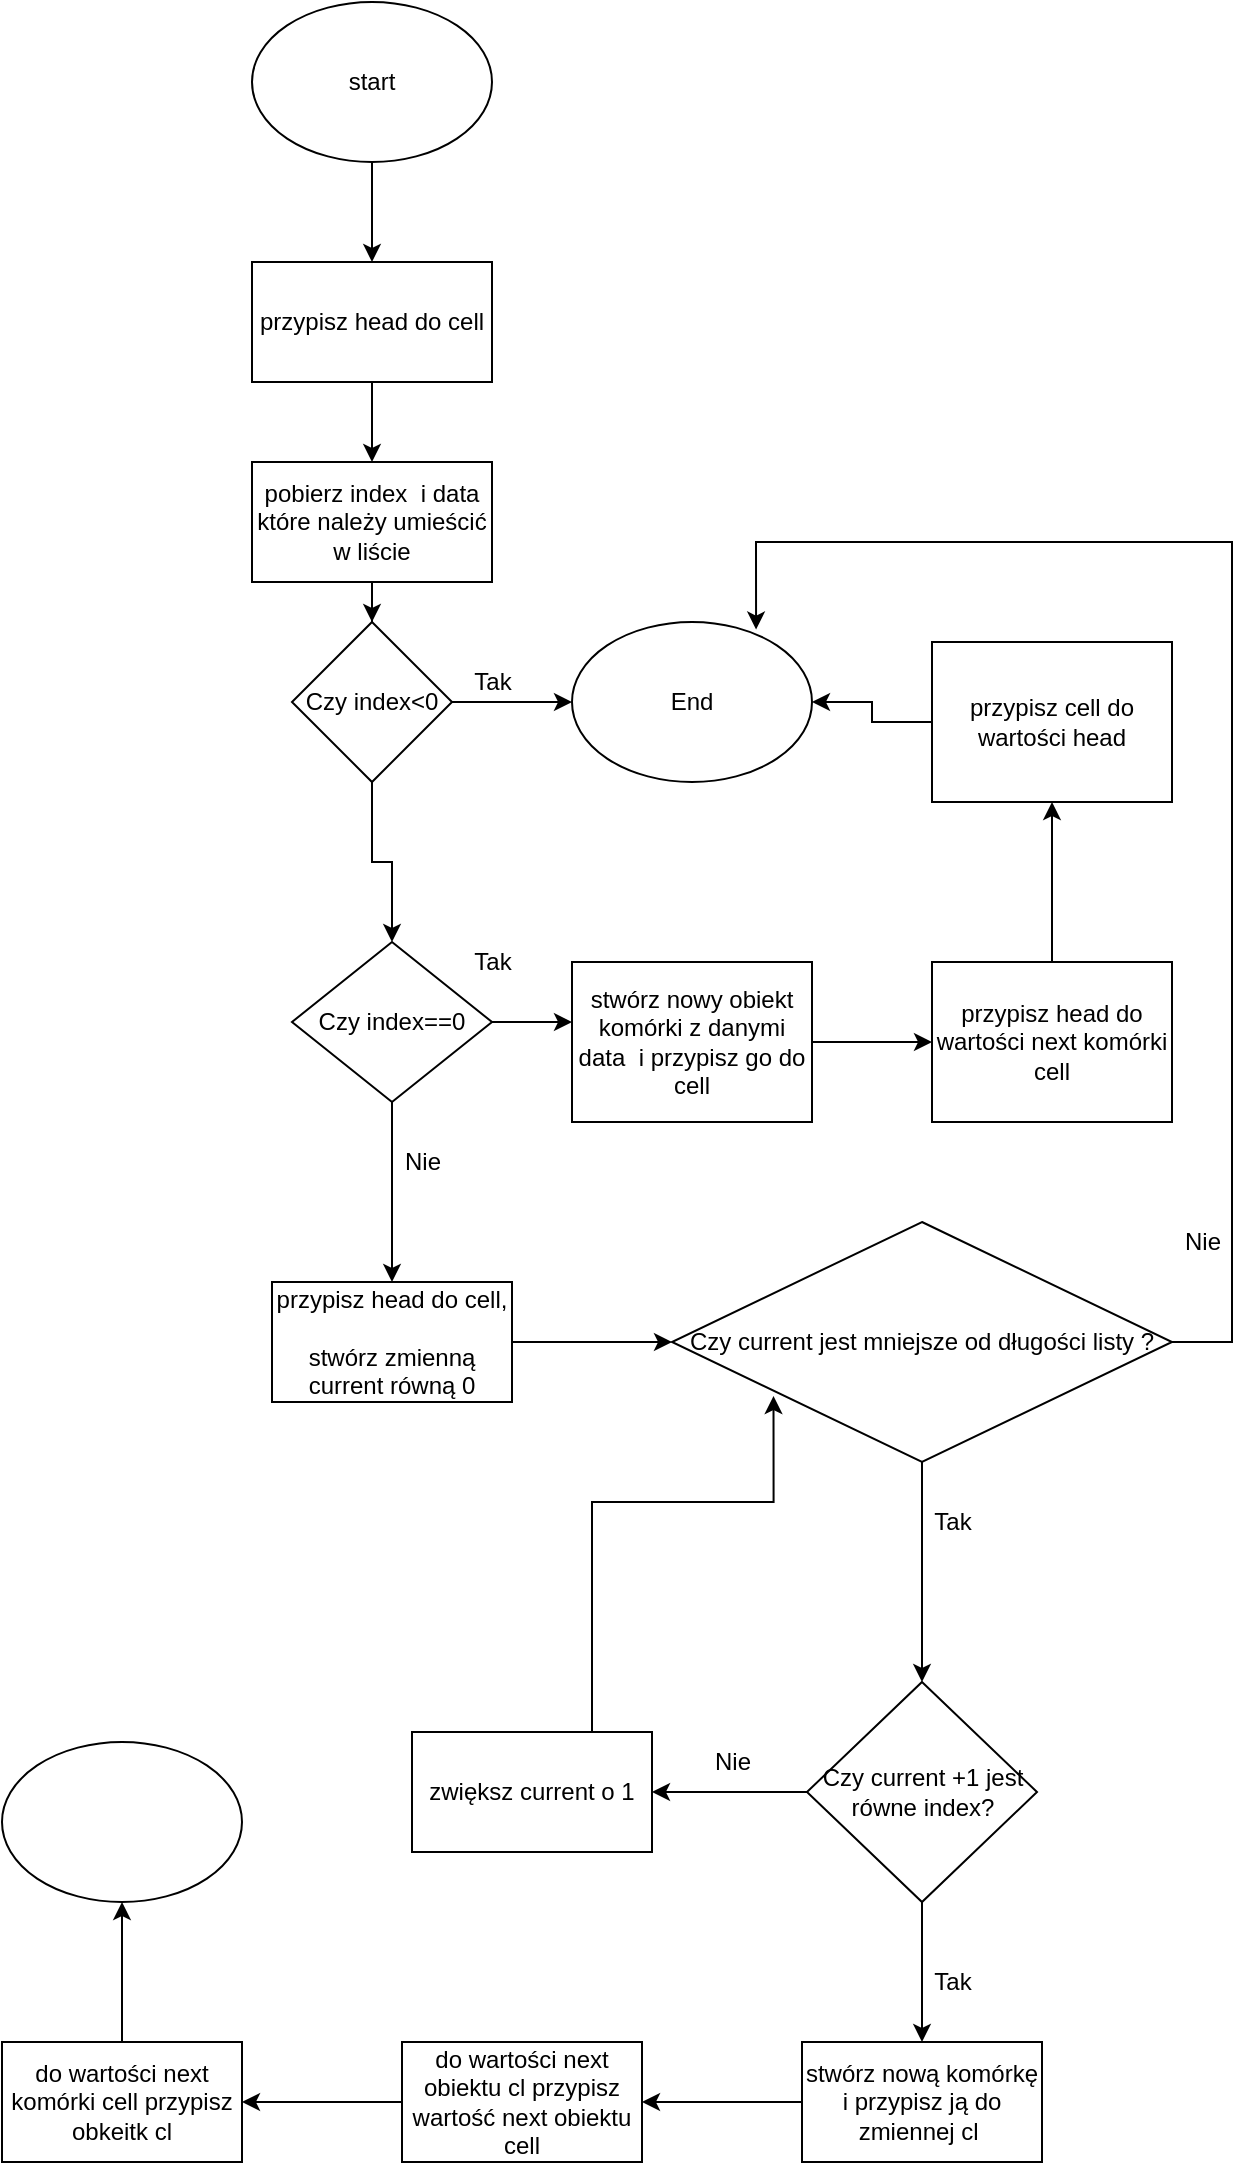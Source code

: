 <mxfile version="13.7.9" type="device"><diagram id="RHQPyLLLmb2Axpl-x6wo" name="Strona-1"><mxGraphModel dx="1024" dy="592" grid="1" gridSize="10" guides="1" tooltips="1" connect="1" arrows="1" fold="1" page="1" pageScale="1" pageWidth="827" pageHeight="1169" math="0" shadow="0"><root><mxCell id="0"/><mxCell id="1" parent="0"/><mxCell id="_ujYHRkBWt0ikbF1FmJo-3" value="" style="edgeStyle=orthogonalEdgeStyle;rounded=0;orthogonalLoop=1;jettySize=auto;html=1;" edge="1" parent="1" source="_ujYHRkBWt0ikbF1FmJo-1" target="_ujYHRkBWt0ikbF1FmJo-2"><mxGeometry relative="1" as="geometry"/></mxCell><mxCell id="_ujYHRkBWt0ikbF1FmJo-1" value="start" style="ellipse;whiteSpace=wrap;html=1;" vertex="1" parent="1"><mxGeometry x="300" y="40" width="120" height="80" as="geometry"/></mxCell><mxCell id="_ujYHRkBWt0ikbF1FmJo-5" value="" style="edgeStyle=orthogonalEdgeStyle;rounded=0;orthogonalLoop=1;jettySize=auto;html=1;" edge="1" parent="1" source="_ujYHRkBWt0ikbF1FmJo-2" target="_ujYHRkBWt0ikbF1FmJo-4"><mxGeometry relative="1" as="geometry"/></mxCell><mxCell id="_ujYHRkBWt0ikbF1FmJo-2" value="przypisz head do cell" style="whiteSpace=wrap;html=1;" vertex="1" parent="1"><mxGeometry x="300" y="170" width="120" height="60" as="geometry"/></mxCell><mxCell id="_ujYHRkBWt0ikbF1FmJo-7" value="" style="edgeStyle=orthogonalEdgeStyle;rounded=0;orthogonalLoop=1;jettySize=auto;html=1;" edge="1" parent="1" source="_ujYHRkBWt0ikbF1FmJo-4" target="_ujYHRkBWt0ikbF1FmJo-6"><mxGeometry relative="1" as="geometry"/></mxCell><mxCell id="_ujYHRkBWt0ikbF1FmJo-4" value="pobierz index&amp;nbsp; i data które należy umieścić w liście" style="whiteSpace=wrap;html=1;" vertex="1" parent="1"><mxGeometry x="300" y="270" width="120" height="60" as="geometry"/></mxCell><mxCell id="_ujYHRkBWt0ikbF1FmJo-9" value="" style="edgeStyle=orthogonalEdgeStyle;rounded=0;orthogonalLoop=1;jettySize=auto;html=1;" edge="1" parent="1" source="_ujYHRkBWt0ikbF1FmJo-6" target="_ujYHRkBWt0ikbF1FmJo-8"><mxGeometry relative="1" as="geometry"/></mxCell><mxCell id="_ujYHRkBWt0ikbF1FmJo-12" value="" style="edgeStyle=orthogonalEdgeStyle;rounded=0;orthogonalLoop=1;jettySize=auto;html=1;" edge="1" parent="1" source="_ujYHRkBWt0ikbF1FmJo-6" target="_ujYHRkBWt0ikbF1FmJo-11"><mxGeometry relative="1" as="geometry"/></mxCell><mxCell id="_ujYHRkBWt0ikbF1FmJo-6" value="Czy index&amp;lt;0" style="rhombus;whiteSpace=wrap;html=1;" vertex="1" parent="1"><mxGeometry x="320" y="350" width="80" height="80" as="geometry"/></mxCell><mxCell id="_ujYHRkBWt0ikbF1FmJo-8" value="End" style="ellipse;whiteSpace=wrap;html=1;" vertex="1" parent="1"><mxGeometry x="460" y="350" width="120" height="80" as="geometry"/></mxCell><mxCell id="_ujYHRkBWt0ikbF1FmJo-10" value="Tak" style="text;html=1;align=center;verticalAlign=middle;resizable=0;points=[];autosize=1;" vertex="1" parent="1"><mxGeometry x="405" y="370" width="30" height="20" as="geometry"/></mxCell><mxCell id="_ujYHRkBWt0ikbF1FmJo-14" value="" style="edgeStyle=orthogonalEdgeStyle;rounded=0;orthogonalLoop=1;jettySize=auto;html=1;" edge="1" parent="1" source="_ujYHRkBWt0ikbF1FmJo-11"><mxGeometry relative="1" as="geometry"><mxPoint x="460" y="550" as="targetPoint"/></mxGeometry></mxCell><mxCell id="_ujYHRkBWt0ikbF1FmJo-25" value="" style="edgeStyle=orthogonalEdgeStyle;rounded=0;orthogonalLoop=1;jettySize=auto;html=1;" edge="1" parent="1" source="_ujYHRkBWt0ikbF1FmJo-11"><mxGeometry relative="1" as="geometry"><mxPoint x="370" y="680" as="targetPoint"/><Array as="points"><mxPoint x="370" y="670"/></Array></mxGeometry></mxCell><mxCell id="_ujYHRkBWt0ikbF1FmJo-11" value="Czy index==0" style="rhombus;whiteSpace=wrap;html=1;" vertex="1" parent="1"><mxGeometry x="320" y="510" width="100" height="80" as="geometry"/></mxCell><mxCell id="_ujYHRkBWt0ikbF1FmJo-19" value="" style="edgeStyle=orthogonalEdgeStyle;rounded=0;orthogonalLoop=1;jettySize=auto;html=1;" edge="1" parent="1" source="_ujYHRkBWt0ikbF1FmJo-17" target="_ujYHRkBWt0ikbF1FmJo-18"><mxGeometry relative="1" as="geometry"/></mxCell><mxCell id="_ujYHRkBWt0ikbF1FmJo-17" value="stwórz nowy obiekt komórki z danymi data&amp;nbsp; i przypisz go do cell" style="rounded=0;whiteSpace=wrap;html=1;" vertex="1" parent="1"><mxGeometry x="460" y="520" width="120" height="80" as="geometry"/></mxCell><mxCell id="_ujYHRkBWt0ikbF1FmJo-21" value="" style="edgeStyle=orthogonalEdgeStyle;rounded=0;orthogonalLoop=1;jettySize=auto;html=1;" edge="1" parent="1" source="_ujYHRkBWt0ikbF1FmJo-18" target="_ujYHRkBWt0ikbF1FmJo-20"><mxGeometry relative="1" as="geometry"/></mxCell><mxCell id="_ujYHRkBWt0ikbF1FmJo-18" value="przypisz head do wartości next komórki cell" style="rounded=0;whiteSpace=wrap;html=1;" vertex="1" parent="1"><mxGeometry x="640" y="520" width="120" height="80" as="geometry"/></mxCell><mxCell id="_ujYHRkBWt0ikbF1FmJo-22" value="" style="edgeStyle=orthogonalEdgeStyle;rounded=0;orthogonalLoop=1;jettySize=auto;html=1;" edge="1" parent="1" source="_ujYHRkBWt0ikbF1FmJo-20" target="_ujYHRkBWt0ikbF1FmJo-8"><mxGeometry relative="1" as="geometry"/></mxCell><mxCell id="_ujYHRkBWt0ikbF1FmJo-20" value="przypisz cell do wartości head" style="rounded=0;whiteSpace=wrap;html=1;" vertex="1" parent="1"><mxGeometry x="640" y="360" width="120" height="80" as="geometry"/></mxCell><mxCell id="_ujYHRkBWt0ikbF1FmJo-23" value="Tak" style="text;html=1;align=center;verticalAlign=middle;resizable=0;points=[];autosize=1;" vertex="1" parent="1"><mxGeometry x="405" y="510" width="30" height="20" as="geometry"/></mxCell><mxCell id="_ujYHRkBWt0ikbF1FmJo-26" value="Nie" style="text;html=1;align=center;verticalAlign=middle;resizable=0;points=[];autosize=1;" vertex="1" parent="1"><mxGeometry x="370" y="610" width="30" height="20" as="geometry"/></mxCell><mxCell id="_ujYHRkBWt0ikbF1FmJo-29" value="" style="edgeStyle=orthogonalEdgeStyle;rounded=0;orthogonalLoop=1;jettySize=auto;html=1;" edge="1" parent="1" source="_ujYHRkBWt0ikbF1FmJo-27" target="_ujYHRkBWt0ikbF1FmJo-28"><mxGeometry relative="1" as="geometry"/></mxCell><mxCell id="_ujYHRkBWt0ikbF1FmJo-27" value="przypisz head do cell,&lt;br&gt;&lt;br&gt;stwórz zmienną current równą 0" style="rounded=0;whiteSpace=wrap;html=1;" vertex="1" parent="1"><mxGeometry x="310" y="680" width="120" height="60" as="geometry"/></mxCell><mxCell id="_ujYHRkBWt0ikbF1FmJo-30" style="edgeStyle=orthogonalEdgeStyle;rounded=0;orthogonalLoop=1;jettySize=auto;html=1;entryX=0.767;entryY=0.047;entryDx=0;entryDy=0;entryPerimeter=0;" edge="1" parent="1" source="_ujYHRkBWt0ikbF1FmJo-28" target="_ujYHRkBWt0ikbF1FmJo-8"><mxGeometry relative="1" as="geometry"><mxPoint x="790" y="258" as="targetPoint"/><Array as="points"><mxPoint x="790" y="710"/><mxPoint x="790" y="310"/><mxPoint x="552" y="310"/></Array></mxGeometry></mxCell><mxCell id="_ujYHRkBWt0ikbF1FmJo-34" value="" style="edgeStyle=orthogonalEdgeStyle;rounded=0;orthogonalLoop=1;jettySize=auto;html=1;" edge="1" parent="1" source="_ujYHRkBWt0ikbF1FmJo-28"><mxGeometry relative="1" as="geometry"><mxPoint x="635" y="880" as="targetPoint"/></mxGeometry></mxCell><mxCell id="_ujYHRkBWt0ikbF1FmJo-28" value="Czy current jest mniejsze od długości listy ?" style="rhombus;whiteSpace=wrap;html=1;rounded=0;" vertex="1" parent="1"><mxGeometry x="510" y="650" width="250" height="120" as="geometry"/></mxCell><mxCell id="_ujYHRkBWt0ikbF1FmJo-31" value="Nie" style="text;html=1;align=center;verticalAlign=middle;resizable=0;points=[];autosize=1;" vertex="1" parent="1"><mxGeometry x="760" y="650" width="30" height="20" as="geometry"/></mxCell><mxCell id="_ujYHRkBWt0ikbF1FmJo-35" value="Tak" style="text;html=1;align=center;verticalAlign=middle;resizable=0;points=[];autosize=1;" vertex="1" parent="1"><mxGeometry x="635" y="790" width="30" height="20" as="geometry"/></mxCell><mxCell id="_ujYHRkBWt0ikbF1FmJo-38" value="" style="edgeStyle=orthogonalEdgeStyle;rounded=0;orthogonalLoop=1;jettySize=auto;html=1;" edge="1" parent="1" source="_ujYHRkBWt0ikbF1FmJo-36" target="_ujYHRkBWt0ikbF1FmJo-37"><mxGeometry relative="1" as="geometry"/></mxCell><mxCell id="_ujYHRkBWt0ikbF1FmJo-41" value="" style="edgeStyle=orthogonalEdgeStyle;rounded=0;orthogonalLoop=1;jettySize=auto;html=1;" edge="1" parent="1" source="_ujYHRkBWt0ikbF1FmJo-36" target="_ujYHRkBWt0ikbF1FmJo-40"><mxGeometry relative="1" as="geometry"/></mxCell><mxCell id="_ujYHRkBWt0ikbF1FmJo-36" value="Czy current +1 jest równe index?" style="rhombus;whiteSpace=wrap;html=1;" vertex="1" parent="1"><mxGeometry x="577.5" y="880" width="115" height="110" as="geometry"/></mxCell><mxCell id="_ujYHRkBWt0ikbF1FmJo-48" style="edgeStyle=orthogonalEdgeStyle;rounded=0;orthogonalLoop=1;jettySize=auto;html=1;entryX=0.203;entryY=0.725;entryDx=0;entryDy=0;entryPerimeter=0;" edge="1" parent="1" source="_ujYHRkBWt0ikbF1FmJo-37" target="_ujYHRkBWt0ikbF1FmJo-28"><mxGeometry relative="1" as="geometry"><mxPoint x="500" y="770" as="targetPoint"/><Array as="points"><mxPoint x="470" y="790"/><mxPoint x="561" y="790"/></Array></mxGeometry></mxCell><mxCell id="_ujYHRkBWt0ikbF1FmJo-37" value="zwiększ current o 1" style="whiteSpace=wrap;html=1;" vertex="1" parent="1"><mxGeometry x="380" y="905" width="120" height="60" as="geometry"/></mxCell><mxCell id="_ujYHRkBWt0ikbF1FmJo-39" value="Nie" style="text;html=1;align=center;verticalAlign=middle;resizable=0;points=[];autosize=1;" vertex="1" parent="1"><mxGeometry x="525" y="910" width="30" height="20" as="geometry"/></mxCell><mxCell id="_ujYHRkBWt0ikbF1FmJo-44" value="" style="edgeStyle=orthogonalEdgeStyle;rounded=0;orthogonalLoop=1;jettySize=auto;html=1;" edge="1" parent="1" source="_ujYHRkBWt0ikbF1FmJo-40" target="_ujYHRkBWt0ikbF1FmJo-43"><mxGeometry relative="1" as="geometry"/></mxCell><mxCell id="_ujYHRkBWt0ikbF1FmJo-40" value="stwórz nową komórkę i przypisz ją do zmiennej cl&amp;nbsp;" style="whiteSpace=wrap;html=1;" vertex="1" parent="1"><mxGeometry x="575" y="1060" width="120" height="60" as="geometry"/></mxCell><mxCell id="_ujYHRkBWt0ikbF1FmJo-42" value="Tak" style="text;html=1;align=center;verticalAlign=middle;resizable=0;points=[];autosize=1;" vertex="1" parent="1"><mxGeometry x="635" y="1020" width="30" height="20" as="geometry"/></mxCell><mxCell id="_ujYHRkBWt0ikbF1FmJo-46" value="" style="edgeStyle=orthogonalEdgeStyle;rounded=0;orthogonalLoop=1;jettySize=auto;html=1;" edge="1" parent="1" source="_ujYHRkBWt0ikbF1FmJo-43" target="_ujYHRkBWt0ikbF1FmJo-45"><mxGeometry relative="1" as="geometry"/></mxCell><mxCell id="_ujYHRkBWt0ikbF1FmJo-43" value="do wartości next obiektu cl przypisz wartość next obiektu cell" style="whiteSpace=wrap;html=1;" vertex="1" parent="1"><mxGeometry x="375" y="1060" width="120" height="60" as="geometry"/></mxCell><mxCell id="_ujYHRkBWt0ikbF1FmJo-50" value="" style="edgeStyle=orthogonalEdgeStyle;rounded=0;orthogonalLoop=1;jettySize=auto;html=1;" edge="1" parent="1" source="_ujYHRkBWt0ikbF1FmJo-45" target="_ujYHRkBWt0ikbF1FmJo-49"><mxGeometry relative="1" as="geometry"/></mxCell><mxCell id="_ujYHRkBWt0ikbF1FmJo-45" value="do wartości next komórki cell przypisz obkeitk cl" style="whiteSpace=wrap;html=1;" vertex="1" parent="1"><mxGeometry x="175" y="1060" width="120" height="60" as="geometry"/></mxCell><mxCell id="_ujYHRkBWt0ikbF1FmJo-49" value="" style="ellipse;whiteSpace=wrap;html=1;" vertex="1" parent="1"><mxGeometry x="175" y="910" width="120" height="80" as="geometry"/></mxCell></root></mxGraphModel></diagram></mxfile>